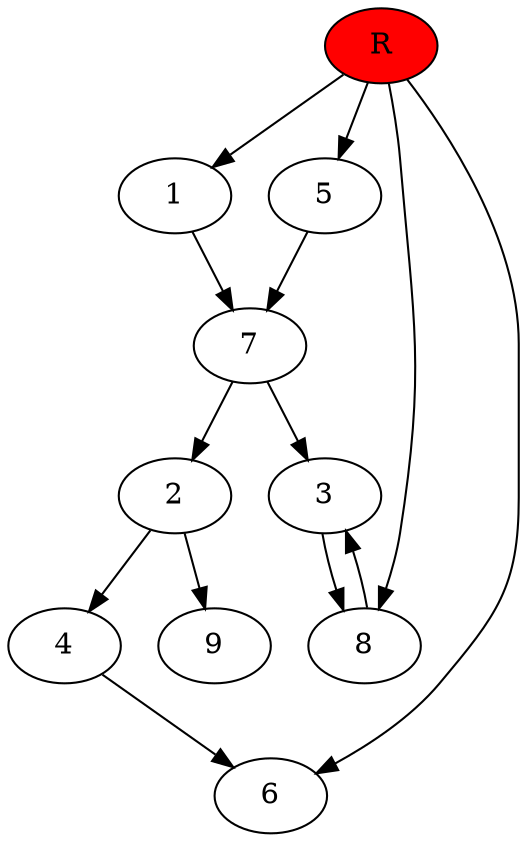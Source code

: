 digraph prb20383 {
	1
	2
	3
	4
	5
	6
	7
	8
	R [fillcolor="#ff0000" style=filled]
	1 -> 7
	2 -> 4
	2 -> 9
	3 -> 8
	4 -> 6
	5 -> 7
	7 -> 2
	7 -> 3
	8 -> 3
	R -> 1
	R -> 5
	R -> 6
	R -> 8
}
